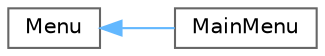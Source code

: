digraph "Graphical Class Hierarchy"
{
 // LATEX_PDF_SIZE
  bgcolor="transparent";
  edge [fontname=Helvetica,fontsize=10,labelfontname=Helvetica,labelfontsize=10];
  node [fontname=Helvetica,fontsize=10,shape=box,height=0.2,width=0.4];
  rankdir="LR";
  Node0 [id="Node000000",label="Menu",height=0.2,width=0.4,color="grey40", fillcolor="white", style="filled",URL="$class_menu.html",tooltip=" "];
  Node0 -> Node1 [id="edge293_Node000000_Node000001",dir="back",color="steelblue1",style="solid",tooltip=" "];
  Node1 [id="Node000001",label="MainMenu",height=0.2,width=0.4,color="grey40", fillcolor="white", style="filled",URL="$class_main_menu.html",tooltip=" "];
}
